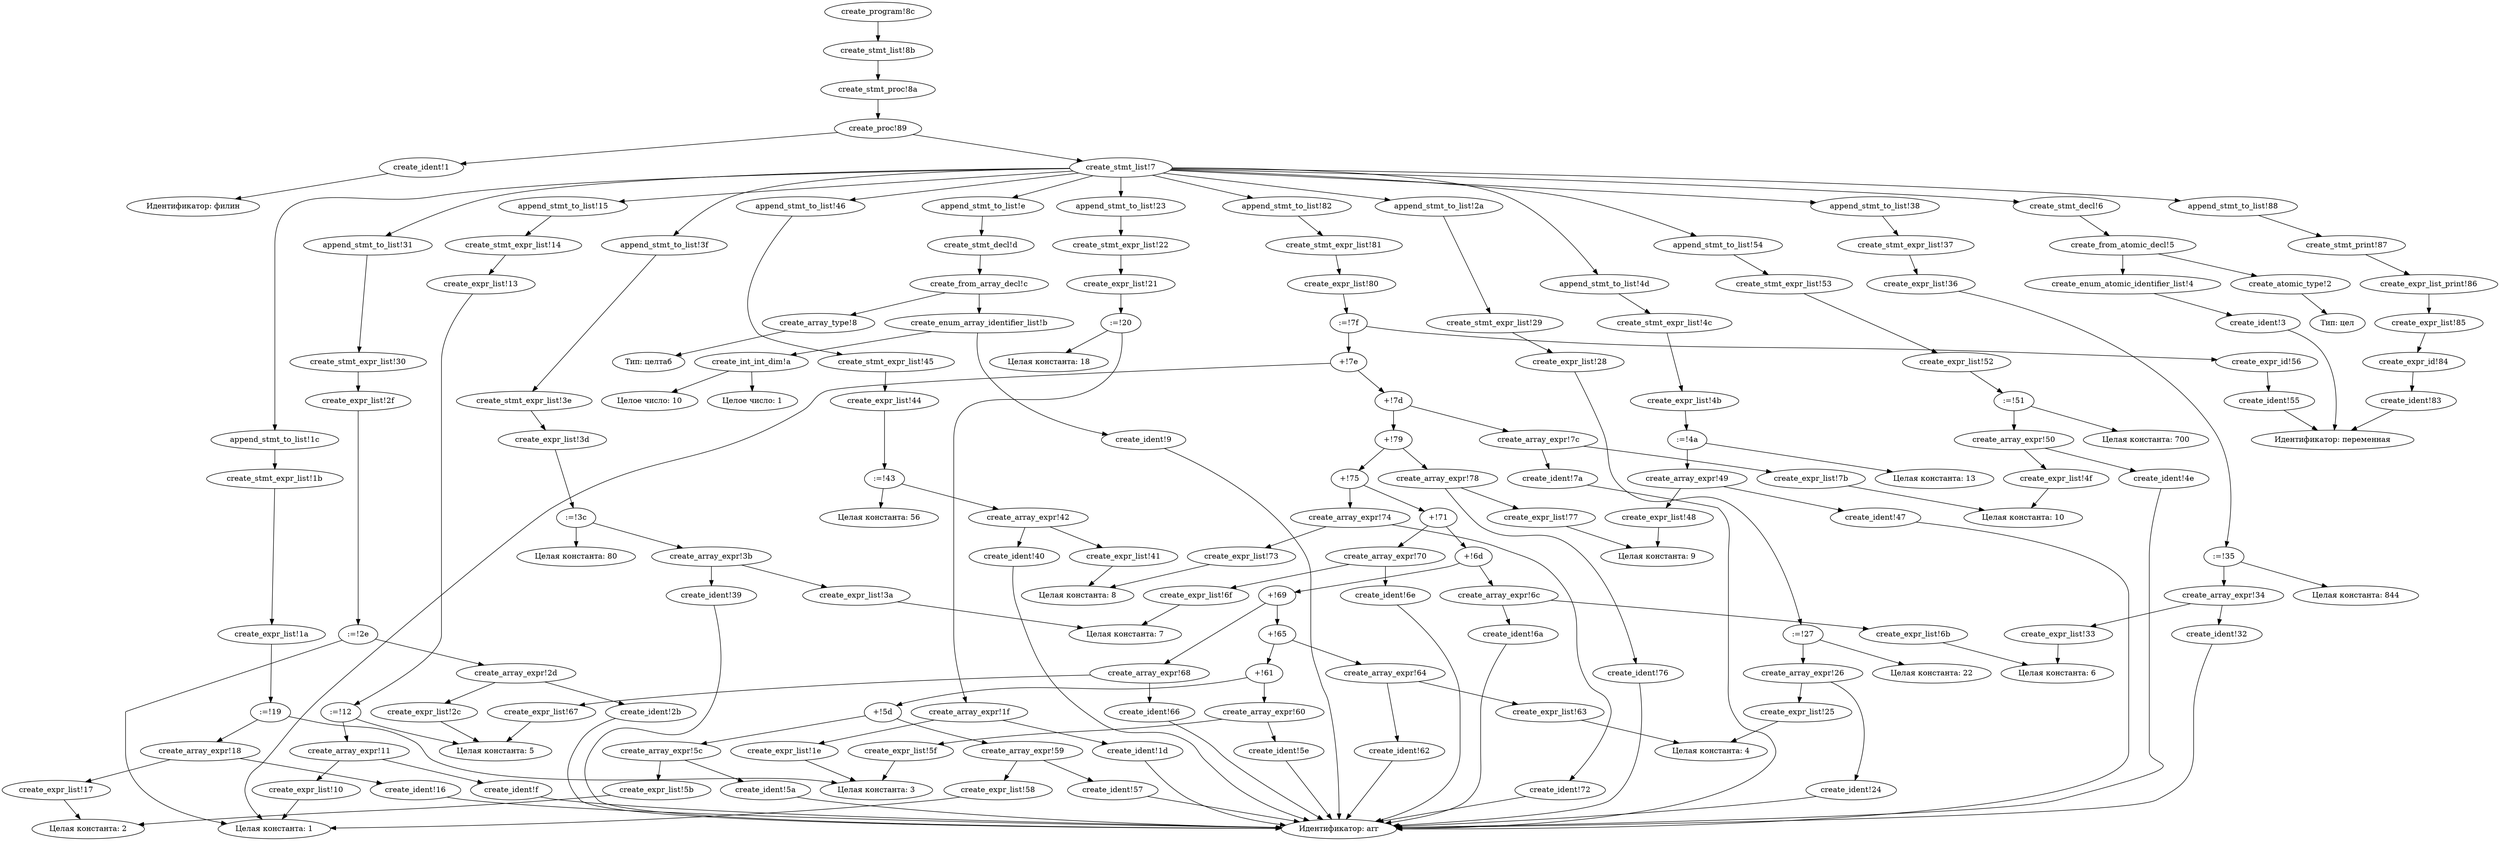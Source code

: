 digraph KumirTree {
"create_ident!1" -> "Идентификатор: филин";
"create_atomic_type!2" -> "Тип: цел";
"create_ident!3" -> "Идентификатор: переменная";
"create_enum_atomic_identifier_list!4" -> "create_ident!3";
"create_from_atomic_decl!5" -> "create_atomic_type!2";
"create_from_atomic_decl!5" -> "create_enum_atomic_identifier_list!4";
"create_stmt_decl!6" -> "create_from_atomic_decl!5";
"create_stmt_list!7" -> "create_stmt_decl!6";
"create_array_type!8" -> "Тип: целтаб";
"create_ident!9" -> "Идентификатор: arr";
"create_int_int_dim!a" -> "Целое число: 1";
"create_int_int_dim!a" -> "Целое число: 10";
"create_enum_array_identifier_list!b" -> "create_ident!9";
"create_enum_array_identifier_list!b" -> "create_int_int_dim!a";
"create_from_array_decl!c" -> "create_array_type!8";
"create_from_array_decl!c" -> "create_enum_array_identifier_list!b";
"create_stmt_decl!d" -> "create_from_array_decl!c";
"create_stmt_list!7" -> "append_stmt_to_list!e";
"append_stmt_to_list!e" -> "create_stmt_decl!d";
"create_ident!f" -> "Идентификатор: arr";
"create_expr_list!10" -> "Целая константа: 1";
"create_array_expr!11" -> "create_ident!f";
"create_array_expr!11" -> "create_expr_list!10";
":=!12" -> "create_array_expr!11";
":=!12" -> "Целая константа: 5";
"create_expr_list!13" -> ":=!12";
"create_stmt_expr_list!14" -> "create_expr_list!13";
"create_stmt_list!7" -> "append_stmt_to_list!15";
"append_stmt_to_list!15" -> "create_stmt_expr_list!14";
"create_ident!16" -> "Идентификатор: arr";
"create_expr_list!17" -> "Целая константа: 2";
"create_array_expr!18" -> "create_ident!16";
"create_array_expr!18" -> "create_expr_list!17";
":=!19" -> "create_array_expr!18";
":=!19" -> "Целая константа: 3";
"create_expr_list!1a" -> ":=!19";
"create_stmt_expr_list!1b" -> "create_expr_list!1a";
"create_stmt_list!7" -> "append_stmt_to_list!1c";
"append_stmt_to_list!1c" -> "create_stmt_expr_list!1b";
"create_ident!1d" -> "Идентификатор: arr";
"create_expr_list!1e" -> "Целая константа: 3";
"create_array_expr!1f" -> "create_ident!1d";
"create_array_expr!1f" -> "create_expr_list!1e";
":=!20" -> "create_array_expr!1f";
":=!20" -> "Целая константа: 18";
"create_expr_list!21" -> ":=!20";
"create_stmt_expr_list!22" -> "create_expr_list!21";
"create_stmt_list!7" -> "append_stmt_to_list!23";
"append_stmt_to_list!23" -> "create_stmt_expr_list!22";
"create_ident!24" -> "Идентификатор: arr";
"create_expr_list!25" -> "Целая константа: 4";
"create_array_expr!26" -> "create_ident!24";
"create_array_expr!26" -> "create_expr_list!25";
":=!27" -> "create_array_expr!26";
":=!27" -> "Целая константа: 22";
"create_expr_list!28" -> ":=!27";
"create_stmt_expr_list!29" -> "create_expr_list!28";
"create_stmt_list!7" -> "append_stmt_to_list!2a";
"append_stmt_to_list!2a" -> "create_stmt_expr_list!29";
"create_ident!2b" -> "Идентификатор: arr";
"create_expr_list!2c" -> "Целая константа: 5";
"create_array_expr!2d" -> "create_ident!2b";
"create_array_expr!2d" -> "create_expr_list!2c";
":=!2e" -> "create_array_expr!2d";
":=!2e" -> "Целая константа: 1";
"create_expr_list!2f" -> ":=!2e";
"create_stmt_expr_list!30" -> "create_expr_list!2f";
"create_stmt_list!7" -> "append_stmt_to_list!31";
"append_stmt_to_list!31" -> "create_stmt_expr_list!30";
"create_ident!32" -> "Идентификатор: arr";
"create_expr_list!33" -> "Целая константа: 6";
"create_array_expr!34" -> "create_ident!32";
"create_array_expr!34" -> "create_expr_list!33";
":=!35" -> "create_array_expr!34";
":=!35" -> "Целая константа: 844";
"create_expr_list!36" -> ":=!35";
"create_stmt_expr_list!37" -> "create_expr_list!36";
"create_stmt_list!7" -> "append_stmt_to_list!38";
"append_stmt_to_list!38" -> "create_stmt_expr_list!37";
"create_ident!39" -> "Идентификатор: arr";
"create_expr_list!3a" -> "Целая константа: 7";
"create_array_expr!3b" -> "create_ident!39";
"create_array_expr!3b" -> "create_expr_list!3a";
":=!3c" -> "create_array_expr!3b";
":=!3c" -> "Целая константа: 80";
"create_expr_list!3d" -> ":=!3c";
"create_stmt_expr_list!3e" -> "create_expr_list!3d";
"create_stmt_list!7" -> "append_stmt_to_list!3f";
"append_stmt_to_list!3f" -> "create_stmt_expr_list!3e";
"create_ident!40" -> "Идентификатор: arr";
"create_expr_list!41" -> "Целая константа: 8";
"create_array_expr!42" -> "create_ident!40";
"create_array_expr!42" -> "create_expr_list!41";
":=!43" -> "create_array_expr!42";
":=!43" -> "Целая константа: 56";
"create_expr_list!44" -> ":=!43";
"create_stmt_expr_list!45" -> "create_expr_list!44";
"create_stmt_list!7" -> "append_stmt_to_list!46";
"append_stmt_to_list!46" -> "create_stmt_expr_list!45";
"create_ident!47" -> "Идентификатор: arr";
"create_expr_list!48" -> "Целая константа: 9";
"create_array_expr!49" -> "create_ident!47";
"create_array_expr!49" -> "create_expr_list!48";
":=!4a" -> "create_array_expr!49";
":=!4a" -> "Целая константа: 13";
"create_expr_list!4b" -> ":=!4a";
"create_stmt_expr_list!4c" -> "create_expr_list!4b";
"create_stmt_list!7" -> "append_stmt_to_list!4d";
"append_stmt_to_list!4d" -> "create_stmt_expr_list!4c";
"create_ident!4e" -> "Идентификатор: arr";
"create_expr_list!4f" -> "Целая константа: 10";
"create_array_expr!50" -> "create_ident!4e";
"create_array_expr!50" -> "create_expr_list!4f";
":=!51" -> "create_array_expr!50";
":=!51" -> "Целая константа: 700";
"create_expr_list!52" -> ":=!51";
"create_stmt_expr_list!53" -> "create_expr_list!52";
"create_stmt_list!7" -> "append_stmt_to_list!54";
"append_stmt_to_list!54" -> "create_stmt_expr_list!53";
"create_ident!55" -> "Идентификатор: переменная";
"create_expr_id!56" -> "create_ident!55";
"create_ident!57" -> "Идентификатор: arr";
"create_expr_list!58" -> "Целая константа: 1";
"create_array_expr!59" -> "create_ident!57";
"create_array_expr!59" -> "create_expr_list!58";
"create_ident!5a" -> "Идентификатор: arr";
"create_expr_list!5b" -> "Целая константа: 2";
"create_array_expr!5c" -> "create_ident!5a";
"create_array_expr!5c" -> "create_expr_list!5b";
"+!5d" -> "create_array_expr!59";
"+!5d" -> "create_array_expr!5c";
"create_ident!5e" -> "Идентификатор: arr";
"create_expr_list!5f" -> "Целая константа: 3";
"create_array_expr!60" -> "create_ident!5e";
"create_array_expr!60" -> "create_expr_list!5f";
"+!61" -> "+!5d";
"+!61" -> "create_array_expr!60";
"create_ident!62" -> "Идентификатор: arr";
"create_expr_list!63" -> "Целая константа: 4";
"create_array_expr!64" -> "create_ident!62";
"create_array_expr!64" -> "create_expr_list!63";
"+!65" -> "+!61";
"+!65" -> "create_array_expr!64";
"create_ident!66" -> "Идентификатор: arr";
"create_expr_list!67" -> "Целая константа: 5";
"create_array_expr!68" -> "create_ident!66";
"create_array_expr!68" -> "create_expr_list!67";
"+!69" -> "+!65";
"+!69" -> "create_array_expr!68";
"create_ident!6a" -> "Идентификатор: arr";
"create_expr_list!6b" -> "Целая константа: 6";
"create_array_expr!6c" -> "create_ident!6a";
"create_array_expr!6c" -> "create_expr_list!6b";
"+!6d" -> "+!69";
"+!6d" -> "create_array_expr!6c";
"create_ident!6e" -> "Идентификатор: arr";
"create_expr_list!6f" -> "Целая константа: 7";
"create_array_expr!70" -> "create_ident!6e";
"create_array_expr!70" -> "create_expr_list!6f";
"+!71" -> "+!6d";
"+!71" -> "create_array_expr!70";
"create_ident!72" -> "Идентификатор: arr";
"create_expr_list!73" -> "Целая константа: 8";
"create_array_expr!74" -> "create_ident!72";
"create_array_expr!74" -> "create_expr_list!73";
"+!75" -> "+!71";
"+!75" -> "create_array_expr!74";
"create_ident!76" -> "Идентификатор: arr";
"create_expr_list!77" -> "Целая константа: 9";
"create_array_expr!78" -> "create_ident!76";
"create_array_expr!78" -> "create_expr_list!77";
"+!79" -> "+!75";
"+!79" -> "create_array_expr!78";
"create_ident!7a" -> "Идентификатор: arr";
"create_expr_list!7b" -> "Целая константа: 10";
"create_array_expr!7c" -> "create_ident!7a";
"create_array_expr!7c" -> "create_expr_list!7b";
"+!7d" -> "+!79";
"+!7d" -> "create_array_expr!7c";
"+!7e" -> "+!7d";
"+!7e" -> "Целая константа: 1";
":=!7f" -> "create_expr_id!56";
":=!7f" -> "+!7e";
"create_expr_list!80" -> ":=!7f";
"create_stmt_expr_list!81" -> "create_expr_list!80";
"create_stmt_list!7" -> "append_stmt_to_list!82";
"append_stmt_to_list!82" -> "create_stmt_expr_list!81";
"create_ident!83" -> "Идентификатор: переменная";
"create_expr_id!84" -> "create_ident!83";
"create_expr_list!85" -> "create_expr_id!84";
"create_expr_list_print!86" -> "create_expr_list!85";
"create_stmt_print!87" -> "create_expr_list_print!86";
"create_stmt_list!7" -> "append_stmt_to_list!88";
"append_stmt_to_list!88" -> "create_stmt_print!87";
"create_proc!89" -> "create_ident!1";
"create_proc!89" -> "create_stmt_list!7";
"create_stmt_proc!8a" -> "create_proc!89";
"create_stmt_list!8b" -> "create_stmt_proc!8a";
"create_program!8c" -> "create_stmt_list!8b";
 } 